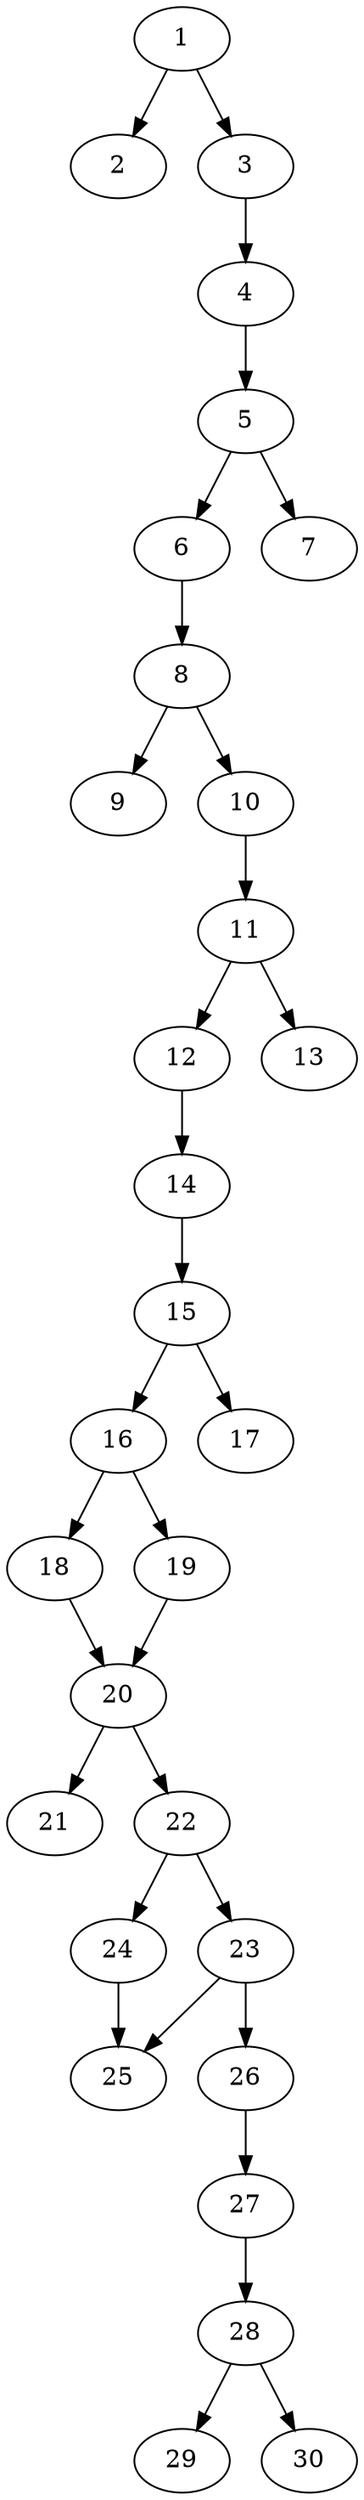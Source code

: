 // DAG automatically generated by daggen at Thu Oct  3 14:04:18 2019
// ./daggen --dot -n 30 --ccr 0.4 --fat 0.3 --regular 0.7 --density 0.6 --mindata 5242880 --maxdata 52428800 
digraph G {
  1 [size="23009280", alpha="0.18", expect_size="9203712"] 
  1 -> 2 [size ="9203712"]
  1 -> 3 [size ="9203712"]
  2 [size="80960000", alpha="0.17", expect_size="32384000"] 
  3 [size="21588480", alpha="0.01", expect_size="8635392"] 
  3 -> 4 [size ="8635392"]
  4 [size="86243840", alpha="0.05", expect_size="34497536"] 
  4 -> 5 [size ="34497536"]
  5 [size="74275840", alpha="0.13", expect_size="29710336"] 
  5 -> 6 [size ="29710336"]
  5 -> 7 [size ="29710336"]
  6 [size="22254080", alpha="0.09", expect_size="8901632"] 
  6 -> 8 [size ="8901632"]
  7 [size="73111040", alpha="0.18", expect_size="29244416"] 
  8 [size="90078720", alpha="0.16", expect_size="36031488"] 
  8 -> 9 [size ="36031488"]
  8 -> 10 [size ="36031488"]
  9 [size="91361280", alpha="0.15", expect_size="36544512"] 
  10 [size="70730240", alpha="0.01", expect_size="28292096"] 
  10 -> 11 [size ="28292096"]
  11 [size="16468480", alpha="0.09", expect_size="6587392"] 
  11 -> 12 [size ="6587392"]
  11 -> 13 [size ="6587392"]
  12 [size="123363840", alpha="0.17", expect_size="49345536"] 
  12 -> 14 [size ="49345536"]
  13 [size="104089600", alpha="0.01", expect_size="41635840"] 
  14 [size="109662720", alpha="0.16", expect_size="43865088"] 
  14 -> 15 [size ="43865088"]
  15 [size="22351360", alpha="0.15", expect_size="8940544"] 
  15 -> 16 [size ="8940544"]
  15 -> 17 [size ="8940544"]
  16 [size="101647360", alpha="0.03", expect_size="40658944"] 
  16 -> 18 [size ="40658944"]
  16 -> 19 [size ="40658944"]
  17 [size="34365440", alpha="0.09", expect_size="13746176"] 
  18 [size="23029760", alpha="0.13", expect_size="9211904"] 
  18 -> 20 [size ="9211904"]
  19 [size="118873600", alpha="0.13", expect_size="47549440"] 
  19 -> 20 [size ="47549440"]
  20 [size="90301440", alpha="0.14", expect_size="36120576"] 
  20 -> 21 [size ="36120576"]
  20 -> 22 [size ="36120576"]
  21 [size="94269440", alpha="0.16", expect_size="37707776"] 
  22 [size="27530240", alpha="0.10", expect_size="11012096"] 
  22 -> 23 [size ="11012096"]
  22 -> 24 [size ="11012096"]
  23 [size="126991360", alpha="0.06", expect_size="50796544"] 
  23 -> 25 [size ="50796544"]
  23 -> 26 [size ="50796544"]
  24 [size="13340160", alpha="0.14", expect_size="5336064"] 
  24 -> 25 [size ="5336064"]
  25 [size="109829120", alpha="0.12", expect_size="43931648"] 
  26 [size="78238720", alpha="0.12", expect_size="31295488"] 
  26 -> 27 [size ="31295488"]
  27 [size="93875200", alpha="0.02", expect_size="37550080"] 
  27 -> 28 [size ="37550080"]
  28 [size="29967360", alpha="0.05", expect_size="11986944"] 
  28 -> 29 [size ="11986944"]
  28 -> 30 [size ="11986944"]
  29 [size="108398080", alpha="0.02", expect_size="43359232"] 
  30 [size="65697280", alpha="0.08", expect_size="26278912"] 
}
